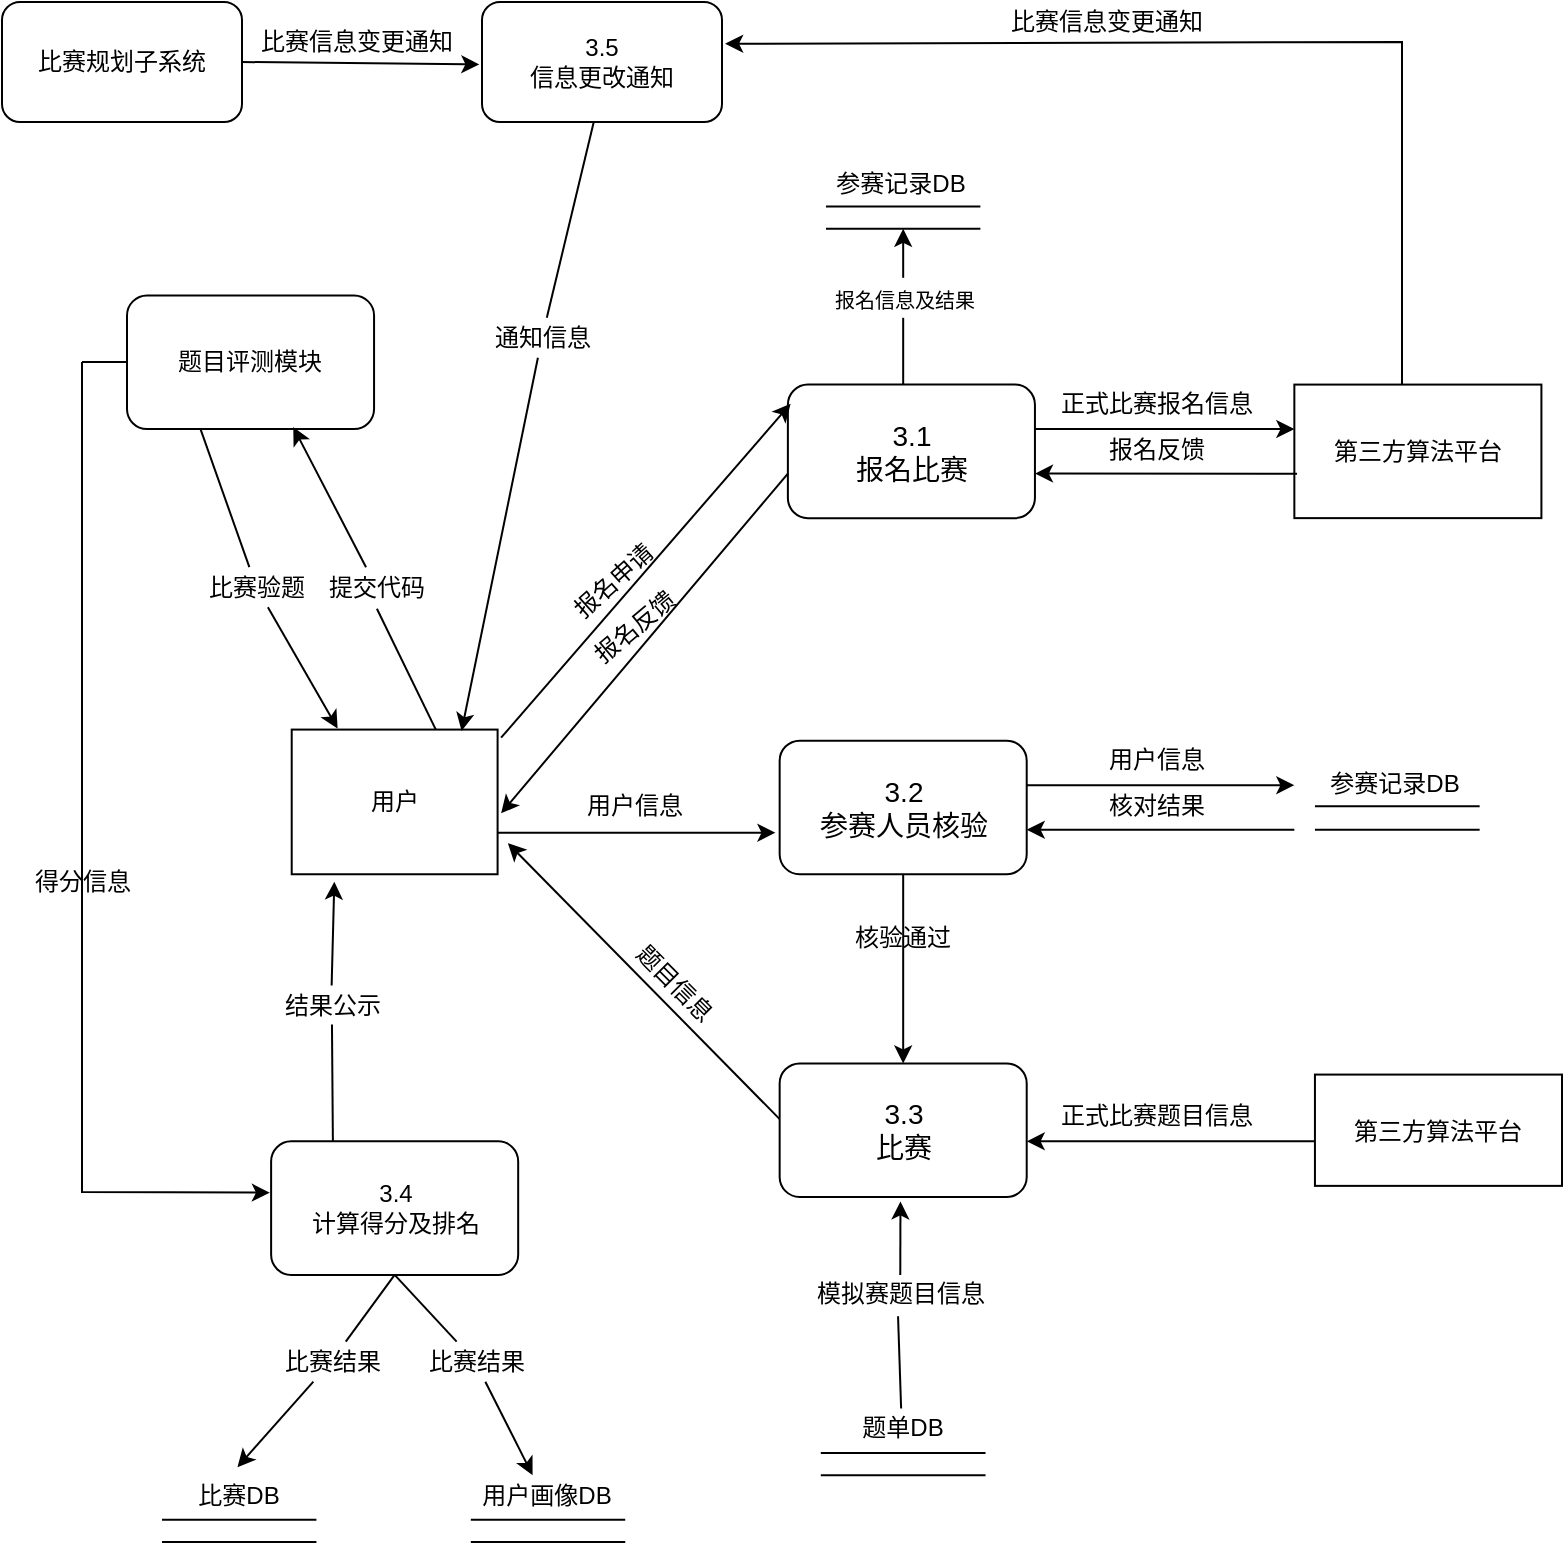 <mxfile version="17.2.2" type="github">
  <diagram id="MtAmN1gWN1stzAJyf5pG" name="第 1 页">
    <mxGraphModel dx="1303" dy="713" grid="1" gridSize="10" guides="1" tooltips="1" connect="0" arrows="1" fold="1" page="1" pageScale="1" pageWidth="827" pageHeight="1169" math="0" shadow="0">
      <root>
        <mxCell id="0" />
        <mxCell id="1" parent="0" />
        <mxCell id="pAkXUdGF3VK3-g7UU75k-1" value="用户" style="rounded=0;whiteSpace=wrap;html=1;" parent="1" vertex="1">
          <mxGeometry x="154.853" y="393.79" width="102.941" height="72.339" as="geometry" />
        </mxCell>
        <mxCell id="sEVKIMjzkpmvg2Q95Bz1-36" value="题目评测模块" style="rounded=1;whiteSpace=wrap;html=1;fontSize=12;" parent="1" vertex="1">
          <mxGeometry x="72.499" y="176.773" width="123.529" height="66.774" as="geometry" />
        </mxCell>
        <mxCell id="HWCjWkDuANTWGm1I4SdF-3" value="" style="endArrow=classic;html=1;rounded=0;entryX=0.673;entryY=0.985;entryDx=0;entryDy=0;entryPerimeter=0;startArrow=none;" parent="1" source="HWCjWkDuANTWGm1I4SdF-4" target="sEVKIMjzkpmvg2Q95Bz1-36" edge="1">
          <mxGeometry width="50" height="50" relative="1" as="geometry">
            <mxPoint x="226.912" y="393.79" as="sourcePoint" />
            <mxPoint x="278.382" y="338.145" as="targetPoint" />
          </mxGeometry>
        </mxCell>
        <mxCell id="HWCjWkDuANTWGm1I4SdF-4" value="提交代码" style="text;html=1;resizable=0;autosize=1;align=center;verticalAlign=middle;points=[];fillColor=none;strokeColor=none;rounded=0;" parent="1" vertex="1">
          <mxGeometry x="167.209" y="312.583" width="60" height="20" as="geometry" />
        </mxCell>
        <mxCell id="HWCjWkDuANTWGm1I4SdF-7" value="" style="endArrow=none;html=1;rounded=0;entryX=0.504;entryY=1.039;entryDx=0;entryDy=0;entryPerimeter=0;" parent="1" target="HWCjWkDuANTWGm1I4SdF-4" edge="1">
          <mxGeometry width="50" height="50" relative="1" as="geometry">
            <mxPoint x="226.912" y="393.79" as="sourcePoint" />
            <mxPoint x="227.694" y="253.676" as="targetPoint" />
          </mxGeometry>
        </mxCell>
        <mxCell id="HWCjWkDuANTWGm1I4SdF-14" value="3.4&lt;br&gt;计算得分及排名" style="rounded=1;whiteSpace=wrap;html=1;" parent="1" vertex="1">
          <mxGeometry x="144.559" y="599.677" width="123.529" height="66.774" as="geometry" />
        </mxCell>
        <mxCell id="HWCjWkDuANTWGm1I4SdF-16" value="" style="endArrow=classic;html=1;rounded=0;fontSize=12;entryX=0.207;entryY=1.051;entryDx=0;entryDy=0;entryPerimeter=0;startArrow=none;" parent="1" source="HWCjWkDuANTWGm1I4SdF-17" target="pAkXUdGF3VK3-g7UU75k-1" edge="1">
          <mxGeometry width="50" height="50" relative="1" as="geometry">
            <mxPoint x="175.441" y="599.677" as="sourcePoint" />
            <mxPoint x="226.912" y="544.032" as="targetPoint" />
          </mxGeometry>
        </mxCell>
        <mxCell id="HWCjWkDuANTWGm1I4SdF-17" value="结果公示" style="text;html=1;resizable=0;autosize=1;align=center;verticalAlign=middle;points=[];fillColor=none;strokeColor=none;rounded=0;fontSize=12;" parent="1" vertex="1">
          <mxGeometry x="144.559" y="521.774" width="60" height="20" as="geometry" />
        </mxCell>
        <mxCell id="HWCjWkDuANTWGm1I4SdF-18" value="" style="endArrow=none;html=1;rounded=0;fontSize=12;entryX=0.507;entryY=0.972;entryDx=0;entryDy=0;entryPerimeter=0;" parent="1" target="HWCjWkDuANTWGm1I4SdF-17" edge="1">
          <mxGeometry width="50" height="50" relative="1" as="geometry">
            <mxPoint x="175.441" y="599.677" as="sourcePoint" />
            <mxPoint x="176.162" y="469.818" as="targetPoint" />
          </mxGeometry>
        </mxCell>
        <mxCell id="HWCjWkDuANTWGm1I4SdF-20" value="比赛结果" style="text;html=1;resizable=0;autosize=1;align=center;verticalAlign=middle;points=[];fillColor=none;strokeColor=none;rounded=0;fontSize=12;" parent="1" vertex="1">
          <mxGeometry x="144.559" y="699.839" width="60" height="20" as="geometry" />
        </mxCell>
        <mxCell id="HWCjWkDuANTWGm1I4SdF-21" value="" style="endArrow=none;html=1;rounded=0;fontSize=12;" parent="1" target="HWCjWkDuANTWGm1I4SdF-20" edge="1">
          <mxGeometry width="50" height="50" relative="1" as="geometry">
            <mxPoint x="206.324" y="666.452" as="sourcePoint" />
            <mxPoint x="206.324" y="744.355" as="targetPoint" />
          </mxGeometry>
        </mxCell>
        <mxCell id="HWCjWkDuANTWGm1I4SdF-25" value="" style="group" parent="1" vertex="1" connectable="0">
          <mxGeometry x="90" y="766.613" width="77.206" height="33.387" as="geometry" />
        </mxCell>
        <mxCell id="HWCjWkDuANTWGm1I4SdF-22" value="" style="endArrow=none;html=1;rounded=0;fontSize=12;" parent="HWCjWkDuANTWGm1I4SdF-25" edge="1">
          <mxGeometry width="50" height="50" relative="1" as="geometry">
            <mxPoint y="22.258" as="sourcePoint" />
            <mxPoint x="77.206" y="22.258" as="targetPoint" />
          </mxGeometry>
        </mxCell>
        <mxCell id="HWCjWkDuANTWGm1I4SdF-23" value="" style="endArrow=none;html=1;rounded=0;fontSize=12;" parent="HWCjWkDuANTWGm1I4SdF-25" edge="1">
          <mxGeometry width="50" height="50" relative="1" as="geometry">
            <mxPoint y="33.387" as="sourcePoint" />
            <mxPoint x="77.206" y="33.387" as="targetPoint" />
          </mxGeometry>
        </mxCell>
        <mxCell id="HWCjWkDuANTWGm1I4SdF-24" value="比赛DB" style="text;html=1;resizable=0;autosize=1;align=center;verticalAlign=middle;points=[];fillColor=none;strokeColor=none;rounded=0;fontSize=12;" parent="HWCjWkDuANTWGm1I4SdF-25" vertex="1">
          <mxGeometry x="7.721" width="60" height="20" as="geometry" />
        </mxCell>
        <mxCell id="HWCjWkDuANTWGm1I4SdF-19" value="" style="endArrow=classic;html=1;rounded=0;fontSize=12;startArrow=none;entryX=0.5;entryY=-0.2;entryDx=0;entryDy=0;entryPerimeter=0;" parent="1" source="HWCjWkDuANTWGm1I4SdF-20" target="HWCjWkDuANTWGm1I4SdF-24" edge="1">
          <mxGeometry width="50" height="50" relative="1" as="geometry">
            <mxPoint x="206.324" y="666.452" as="sourcePoint" />
            <mxPoint x="206.324" y="744.355" as="targetPoint" />
          </mxGeometry>
        </mxCell>
        <mxCell id="AiCGU1jMbmE6dtAfAe_y-2" value="" style="endArrow=classic;html=1;rounded=0;startArrow=none;" parent="1" source="AiCGU1jMbmE6dtAfAe_y-8" edge="1">
          <mxGeometry width="50" height="50" relative="1" as="geometry">
            <mxPoint x="206.324" y="666.452" as="sourcePoint" />
            <mxPoint x="275.294" y="766.613" as="targetPoint" />
          </mxGeometry>
        </mxCell>
        <mxCell id="AiCGU1jMbmE6dtAfAe_y-7" value="" style="group" parent="1" vertex="1" connectable="0">
          <mxGeometry x="241.838" y="766.613" width="82.353" height="33.387" as="geometry" />
        </mxCell>
        <mxCell id="AiCGU1jMbmE6dtAfAe_y-4" value="" style="endArrow=none;html=1;rounded=0;fontSize=12;" parent="AiCGU1jMbmE6dtAfAe_y-7" edge="1">
          <mxGeometry width="50" height="50" relative="1" as="geometry">
            <mxPoint x="2.574" y="22.258" as="sourcePoint" />
            <mxPoint x="79.779" y="22.258" as="targetPoint" />
          </mxGeometry>
        </mxCell>
        <mxCell id="AiCGU1jMbmE6dtAfAe_y-5" value="" style="endArrow=none;html=1;rounded=0;fontSize=12;" parent="AiCGU1jMbmE6dtAfAe_y-7" edge="1">
          <mxGeometry width="50" height="50" relative="1" as="geometry">
            <mxPoint x="2.574" y="33.387" as="sourcePoint" />
            <mxPoint x="79.779" y="33.387" as="targetPoint" />
          </mxGeometry>
        </mxCell>
        <mxCell id="AiCGU1jMbmE6dtAfAe_y-6" value="用户画像DB" style="text;html=1;resizable=0;autosize=1;align=center;verticalAlign=middle;points=[];fillColor=none;strokeColor=none;rounded=0;fontSize=12;" parent="AiCGU1jMbmE6dtAfAe_y-7" vertex="1">
          <mxGeometry width="80" height="20" as="geometry" />
        </mxCell>
        <mxCell id="AiCGU1jMbmE6dtAfAe_y-8" value="比赛结果" style="text;html=1;resizable=0;autosize=1;align=center;verticalAlign=middle;points=[];fillColor=none;strokeColor=none;rounded=0;fontSize=12;" parent="1" vertex="1">
          <mxGeometry x="216.618" y="699.839" width="60" height="20" as="geometry" />
        </mxCell>
        <mxCell id="AiCGU1jMbmE6dtAfAe_y-9" value="" style="endArrow=none;html=1;rounded=0;" parent="1" target="AiCGU1jMbmE6dtAfAe_y-8" edge="1">
          <mxGeometry width="50" height="50" relative="1" as="geometry">
            <mxPoint x="206.324" y="666.452" as="sourcePoint" />
            <mxPoint x="275.294" y="766.613" as="targetPoint" />
          </mxGeometry>
        </mxCell>
        <mxCell id="sEVKIMjzkpmvg2Q95Bz1-1" value="" style="endArrow=classic;html=1;rounded=0;entryX=-0.017;entryY=0.689;entryDx=0;entryDy=0;entryPerimeter=0;exitX=0.997;exitY=0.713;exitDx=0;exitDy=0;exitPerimeter=0;" parent="1" source="pAkXUdGF3VK3-g7UU75k-1" target="sEVKIMjzkpmvg2Q95Bz1-2" edge="1">
          <mxGeometry width="50" height="50" relative="1" as="geometry">
            <mxPoint x="265" y="566.29" as="sourcePoint" />
            <mxPoint x="388.529" y="432.742" as="targetPoint" />
          </mxGeometry>
        </mxCell>
        <mxCell id="sEVKIMjzkpmvg2Q95Bz1-3" value="用户信息" style="text;html=1;resizable=0;autosize=1;align=center;verticalAlign=middle;points=[];fillColor=none;strokeColor=none;rounded=0;rotation=0;" parent="1" vertex="1">
          <mxGeometry x="295.882" y="421.613" width="60" height="20" as="geometry" />
        </mxCell>
        <mxCell id="sEVKIMjzkpmvg2Q95Bz1-8" value="" style="endArrow=classic;html=1;rounded=0;fontSize=14;entryX=1.05;entryY=0.785;entryDx=0;entryDy=0;entryPerimeter=0;" parent="1" target="pAkXUdGF3VK3-g7UU75k-1" edge="1">
          <mxGeometry width="50" height="50" relative="1" as="geometry">
            <mxPoint x="398.824" y="588.548" as="sourcePoint" />
            <mxPoint x="265" y="577.419" as="targetPoint" />
          </mxGeometry>
        </mxCell>
        <mxCell id="sEVKIMjzkpmvg2Q95Bz1-9" value="3.3&lt;br&gt;比赛" style="rounded=1;whiteSpace=wrap;html=1;fontSize=14;" parent="1" vertex="1">
          <mxGeometry x="398.824" y="560.726" width="123.529" height="66.774" as="geometry" />
        </mxCell>
        <mxCell id="sEVKIMjzkpmvg2Q95Bz1-12" value="" style="endArrow=classic;html=1;rounded=0;fontSize=14;" parent="1" edge="1">
          <mxGeometry width="50" height="50" relative="1" as="geometry">
            <mxPoint x="666.471" y="599.677" as="sourcePoint" />
            <mxPoint x="522.353" y="599.677" as="targetPoint" />
          </mxGeometry>
        </mxCell>
        <mxCell id="sEVKIMjzkpmvg2Q95Bz1-13" value="&lt;font style=&quot;font-size: 12px&quot;&gt;第三方算法平台&lt;/font&gt;" style="rounded=0;whiteSpace=wrap;html=1;fontSize=14;" parent="1" vertex="1">
          <mxGeometry x="666.471" y="566.29" width="123.529" height="55.645" as="geometry" />
        </mxCell>
        <mxCell id="sEVKIMjzkpmvg2Q95Bz1-14" value="" style="endArrow=classic;html=1;rounded=0;fontSize=14;entryX=0.489;entryY=1.033;entryDx=0;entryDy=0;entryPerimeter=0;startArrow=none;" parent="1" source="sEVKIMjzkpmvg2Q95Bz1-23" target="sEVKIMjzkpmvg2Q95Bz1-9" edge="1">
          <mxGeometry width="50" height="50" relative="1" as="geometry">
            <mxPoint x="459.559" y="722.097" as="sourcePoint" />
            <mxPoint x="481.176" y="621.935" as="targetPoint" />
          </mxGeometry>
        </mxCell>
        <mxCell id="sEVKIMjzkpmvg2Q95Bz1-17" value="" style="endArrow=none;html=1;rounded=0;fontSize=14;" parent="1" edge="1">
          <mxGeometry width="50" height="50" relative="1" as="geometry">
            <mxPoint x="666.471" y="443.871" as="sourcePoint" />
            <mxPoint x="748.824" y="443.871" as="targetPoint" />
          </mxGeometry>
        </mxCell>
        <mxCell id="sEVKIMjzkpmvg2Q95Bz1-18" value="" style="endArrow=none;html=1;rounded=0;fontSize=14;" parent="1" edge="1">
          <mxGeometry width="50" height="50" relative="1" as="geometry">
            <mxPoint x="666.471" y="432.185" as="sourcePoint" />
            <mxPoint x="748.824" y="432.185" as="targetPoint" />
          </mxGeometry>
        </mxCell>
        <mxCell id="sEVKIMjzkpmvg2Q95Bz1-19" value="" style="endArrow=none;html=1;rounded=0;fontSize=14;" parent="1" edge="1">
          <mxGeometry width="50" height="50" relative="1" as="geometry">
            <mxPoint x="419.412" y="755.484" as="sourcePoint" />
            <mxPoint x="501.765" y="755.484" as="targetPoint" />
          </mxGeometry>
        </mxCell>
        <mxCell id="sEVKIMjzkpmvg2Q95Bz1-20" value="" style="endArrow=none;html=1;rounded=0;fontSize=14;" parent="1" edge="1">
          <mxGeometry width="50" height="50" relative="1" as="geometry">
            <mxPoint x="419.412" y="766.613" as="sourcePoint" />
            <mxPoint x="501.765" y="766.613" as="targetPoint" />
          </mxGeometry>
        </mxCell>
        <mxCell id="sEVKIMjzkpmvg2Q95Bz1-21" value="&lt;font style=&quot;font-size: 12px&quot;&gt;参赛记录DB&lt;/font&gt;" style="text;html=1;resizable=0;autosize=1;align=center;verticalAlign=middle;points=[];fillColor=none;strokeColor=none;rounded=0;fontSize=14;" parent="1" vertex="1">
          <mxGeometry x="666.471" y="410.484" width="80" height="20" as="geometry" />
        </mxCell>
        <mxCell id="sEVKIMjzkpmvg2Q95Bz1-22" value="题单DB" style="text;html=1;resizable=0;autosize=1;align=center;verticalAlign=middle;points=[];fillColor=none;strokeColor=none;rounded=0;fontSize=12;" parent="1" vertex="1">
          <mxGeometry x="429.706" y="733.226" width="60" height="20" as="geometry" />
        </mxCell>
        <mxCell id="sEVKIMjzkpmvg2Q95Bz1-23" value="模拟赛题目信息" style="text;html=1;resizable=0;autosize=1;align=center;verticalAlign=middle;points=[];fillColor=none;strokeColor=none;rounded=0;fontSize=12;" parent="1" vertex="1">
          <mxGeometry x="409.118" y="666.452" width="100" height="20" as="geometry" />
        </mxCell>
        <mxCell id="sEVKIMjzkpmvg2Q95Bz1-24" value="" style="endArrow=none;html=1;rounded=0;fontSize=14;entryX=0.489;entryY=1.033;entryDx=0;entryDy=0;entryPerimeter=0;" parent="1" target="sEVKIMjzkpmvg2Q95Bz1-23" edge="1">
          <mxGeometry width="50" height="50" relative="1" as="geometry">
            <mxPoint x="459.559" y="733.226" as="sourcePoint" />
            <mxPoint x="459.229" y="624.139" as="targetPoint" />
          </mxGeometry>
        </mxCell>
        <mxCell id="sEVKIMjzkpmvg2Q95Bz1-26" value="核验通过" style="text;html=1;resizable=0;autosize=1;align=center;verticalAlign=middle;points=[];fillColor=none;strokeColor=none;rounded=0;fontSize=12;" parent="1" vertex="1">
          <mxGeometry x="429.706" y="488.387" width="60" height="20" as="geometry" />
        </mxCell>
        <mxCell id="sEVKIMjzkpmvg2Q95Bz1-2" value="3.2&lt;br style=&quot;font-size: 14px&quot;&gt;参赛人员核验" style="rounded=1;whiteSpace=wrap;html=1;fontSize=14;" parent="1" vertex="1">
          <mxGeometry x="398.824" y="399.355" width="123.529" height="66.774" as="geometry" />
        </mxCell>
        <mxCell id="sEVKIMjzkpmvg2Q95Bz1-4" value="" style="endArrow=classic;html=1;rounded=0;fontSize=14;" parent="1" edge="1">
          <mxGeometry width="50" height="50" relative="1" as="geometry">
            <mxPoint x="522.353" y="421.613" as="sourcePoint" />
            <mxPoint x="656.176" y="421.613" as="targetPoint" />
          </mxGeometry>
        </mxCell>
        <mxCell id="sEVKIMjzkpmvg2Q95Bz1-5" value="" style="endArrow=classic;html=1;rounded=0;fontSize=14;" parent="1" edge="1">
          <mxGeometry width="50" height="50" relative="1" as="geometry">
            <mxPoint x="656.176" y="443.871" as="sourcePoint" />
            <mxPoint x="522.353" y="443.871" as="targetPoint" />
          </mxGeometry>
        </mxCell>
        <mxCell id="sEVKIMjzkpmvg2Q95Bz1-16" value="" style="endArrow=classic;html=1;rounded=0;fontSize=14;" parent="1" target="sEVKIMjzkpmvg2Q95Bz1-9" edge="1">
          <mxGeometry width="50" height="50" relative="1" as="geometry">
            <mxPoint x="460.588" y="466.129" as="sourcePoint" />
            <mxPoint x="512.059" y="410.484" as="targetPoint" />
          </mxGeometry>
        </mxCell>
        <mxCell id="sEVKIMjzkpmvg2Q95Bz1-27" value="用户信息" style="text;html=1;resizable=0;autosize=1;align=center;verticalAlign=middle;points=[];fillColor=none;strokeColor=none;rounded=0;fontSize=12;" parent="1" vertex="1">
          <mxGeometry x="557.353" y="399.355" width="60" height="20" as="geometry" />
        </mxCell>
        <mxCell id="sEVKIMjzkpmvg2Q95Bz1-28" value="核对结果" style="text;html=1;resizable=0;autosize=1;align=center;verticalAlign=middle;points=[];fillColor=none;strokeColor=none;rounded=0;fontSize=12;" parent="1" vertex="1">
          <mxGeometry x="557.353" y="421.613" width="60" height="20" as="geometry" />
        </mxCell>
        <mxCell id="sEVKIMjzkpmvg2Q95Bz1-29" value="正式比赛题目信息" style="text;html=1;resizable=0;autosize=1;align=center;verticalAlign=middle;points=[];fillColor=none;strokeColor=none;rounded=0;fontSize=12;" parent="1" vertex="1">
          <mxGeometry x="531.618" y="577.419" width="110" height="20" as="geometry" />
        </mxCell>
        <mxCell id="sEVKIMjzkpmvg2Q95Bz1-40" value="题目信息" style="text;html=1;resizable=0;autosize=1;align=center;verticalAlign=middle;points=[];fillColor=none;strokeColor=none;rounded=0;fontSize=12;rotation=45;" parent="1" vertex="1">
          <mxGeometry x="316.471" y="510.645" width="60" height="20" as="geometry" />
        </mxCell>
        <mxCell id="r88FNmfs6cmf427RSIW_-2" value="&lt;font style=&quot;font-size: 14px&quot;&gt;3.1&lt;br&gt;报名比赛&lt;/font&gt;" style="rounded=1;whiteSpace=wrap;html=1;" parent="1" vertex="1">
          <mxGeometry x="402.941" y="221.29" width="123.529" height="66.774" as="geometry" />
        </mxCell>
        <mxCell id="r88FNmfs6cmf427RSIW_-3" value="" style="endArrow=classic;html=1;rounded=0;fontSize=14;entryX=0.011;entryY=0.144;entryDx=0;entryDy=0;entryPerimeter=0;exitX=1.017;exitY=0.056;exitDx=0;exitDy=0;exitPerimeter=0;" parent="1" source="pAkXUdGF3VK3-g7UU75k-1" target="r88FNmfs6cmf427RSIW_-2" edge="1">
          <mxGeometry width="50" height="50" relative="1" as="geometry">
            <mxPoint x="257.279" y="421.613" as="sourcePoint" />
            <mxPoint x="308.75" y="365.968" as="targetPoint" />
          </mxGeometry>
        </mxCell>
        <mxCell id="r88FNmfs6cmf427RSIW_-4" value="报名申请" style="text;html=1;resizable=0;autosize=1;align=center;verticalAlign=middle;points=[];fillColor=none;strokeColor=none;rounded=0;rotation=-42;" parent="1" vertex="1">
          <mxGeometry x="285.588" y="310.323" width="60" height="20" as="geometry" />
        </mxCell>
        <mxCell id="r88FNmfs6cmf427RSIW_-6" value="" style="endArrow=classic;html=1;rounded=0;fontSize=14;startArrow=none;" parent="1" source="r88FNmfs6cmf427RSIW_-9" edge="1">
          <mxGeometry width="50" height="50" relative="1" as="geometry">
            <mxPoint x="460.588" y="221.29" as="sourcePoint" />
            <mxPoint x="460.588" y="143.387" as="targetPoint" />
          </mxGeometry>
        </mxCell>
        <mxCell id="r88FNmfs6cmf427RSIW_-7" value="" style="endArrow=none;html=1;rounded=0;fontSize=14;" parent="1" edge="1">
          <mxGeometry width="50" height="50" relative="1" as="geometry">
            <mxPoint x="421.985" y="143.387" as="sourcePoint" />
            <mxPoint x="499.191" y="143.387" as="targetPoint" />
          </mxGeometry>
        </mxCell>
        <mxCell id="r88FNmfs6cmf427RSIW_-8" value="" style="endArrow=none;html=1;rounded=0;fontSize=14;" parent="1" edge="1">
          <mxGeometry width="50" height="50" relative="1" as="geometry">
            <mxPoint x="421.985" y="132.258" as="sourcePoint" />
            <mxPoint x="499.191" y="132.258" as="targetPoint" />
          </mxGeometry>
        </mxCell>
        <mxCell id="r88FNmfs6cmf427RSIW_-9" value="&lt;font size=&quot;1&quot;&gt;报名信息及结果&lt;/font&gt;" style="text;html=1;resizable=0;autosize=1;align=center;verticalAlign=middle;points=[];fillColor=none;strokeColor=none;rounded=0;fontSize=14;" parent="1" vertex="1">
          <mxGeometry x="410.588" y="167.904" width="100" height="20" as="geometry" />
        </mxCell>
        <mxCell id="r88FNmfs6cmf427RSIW_-10" value="" style="endArrow=none;html=1;rounded=0;fontSize=14;" parent="1" target="r88FNmfs6cmf427RSIW_-9" edge="1">
          <mxGeometry width="50" height="50" relative="1" as="geometry">
            <mxPoint x="460.588" y="221.29" as="sourcePoint" />
            <mxPoint x="460.588" y="143.387" as="targetPoint" />
          </mxGeometry>
        </mxCell>
        <mxCell id="r88FNmfs6cmf427RSIW_-11" value="&lt;font style=&quot;font-size: 12px&quot;&gt;参赛记录DB&lt;/font&gt;" style="text;html=1;resizable=0;autosize=1;align=center;verticalAlign=middle;points=[];fillColor=none;strokeColor=none;rounded=0;fontSize=13;" parent="1" vertex="1">
          <mxGeometry x="419.412" y="110" width="80" height="20" as="geometry" />
        </mxCell>
        <mxCell id="r88FNmfs6cmf427RSIW_-12" value="" style="endArrow=classic;html=1;rounded=0;fontSize=12;" parent="1" edge="1">
          <mxGeometry width="50" height="50" relative="1" as="geometry">
            <mxPoint x="526.471" y="243.548" as="sourcePoint" />
            <mxPoint x="656.176" y="243.548" as="targetPoint" />
          </mxGeometry>
        </mxCell>
        <mxCell id="r88FNmfs6cmf427RSIW_-13" value="正式比赛报名信息" style="text;html=1;resizable=0;autosize=1;align=center;verticalAlign=middle;points=[];fillColor=none;strokeColor=none;rounded=0;fontSize=12;" parent="1" vertex="1">
          <mxGeometry x="531.618" y="221.29" width="110" height="20" as="geometry" />
        </mxCell>
        <mxCell id="r88FNmfs6cmf427RSIW_-14" value="第三方算法平台" style="rounded=0;whiteSpace=wrap;html=1;fontSize=12;" parent="1" vertex="1">
          <mxGeometry x="656.176" y="221.29" width="123.529" height="66.774" as="geometry" />
        </mxCell>
        <mxCell id="r88FNmfs6cmf427RSIW_-15" value="" style="endArrow=classic;html=1;rounded=0;fontSize=12;exitX=0.011;exitY=0.667;exitDx=0;exitDy=0;exitPerimeter=0;" parent="1" source="r88FNmfs6cmf427RSIW_-14" edge="1">
          <mxGeometry width="50" height="50" relative="1" as="geometry">
            <mxPoint x="475.0" y="321.452" as="sourcePoint" />
            <mxPoint x="526.471" y="265.806" as="targetPoint" />
          </mxGeometry>
        </mxCell>
        <mxCell id="r88FNmfs6cmf427RSIW_-16" value="报名反馈" style="text;html=1;resizable=0;autosize=1;align=center;verticalAlign=middle;points=[];fillColor=none;strokeColor=none;rounded=0;fontSize=12;" parent="1" vertex="1">
          <mxGeometry x="557.353" y="243.548" width="60" height="20" as="geometry" />
        </mxCell>
        <mxCell id="r88FNmfs6cmf427RSIW_-18" value="" style="endArrow=classic;html=1;rounded=0;fontSize=12;entryX=1.017;entryY=0.579;entryDx=0;entryDy=0;entryPerimeter=0;" parent="1" target="pAkXUdGF3VK3-g7UU75k-1" edge="1">
          <mxGeometry width="50" height="50" relative="1" as="geometry">
            <mxPoint x="402.941" y="265.806" as="sourcePoint" />
            <mxPoint x="254.706" y="410.484" as="targetPoint" />
          </mxGeometry>
        </mxCell>
        <mxCell id="r88FNmfs6cmf427RSIW_-20" value="报名反馈" style="text;html=1;resizable=0;autosize=1;align=center;verticalAlign=middle;points=[];fillColor=none;strokeColor=none;rounded=0;fontSize=12;rotation=-40;" parent="1" vertex="1">
          <mxGeometry x="295.882" y="332.581" width="60" height="20" as="geometry" />
        </mxCell>
        <mxCell id="zaRZSiSZTLFPpiUlv7-_-4" value="" style="endArrow=classic;html=1;rounded=0;entryX=0.223;entryY=-0.007;entryDx=0;entryDy=0;entryPerimeter=0;startArrow=none;" parent="1" source="HWCjWkDuANTWGm1I4SdF-9" target="pAkXUdGF3VK3-g7UU75k-1" edge="1">
          <mxGeometry width="50" height="50" relative="1" as="geometry">
            <mxPoint x="109.26" y="243.55" as="sourcePoint" />
            <mxPoint x="159.26" y="193.55" as="targetPoint" />
          </mxGeometry>
        </mxCell>
        <mxCell id="HWCjWkDuANTWGm1I4SdF-9" value="比赛验题" style="text;html=1;resizable=0;autosize=1;align=center;verticalAlign=middle;points=[];fillColor=none;strokeColor=none;rounded=0;" parent="1" vertex="1">
          <mxGeometry x="107.209" y="312.583" width="60" height="20" as="geometry" />
        </mxCell>
        <mxCell id="zaRZSiSZTLFPpiUlv7-_-5" value="" style="endArrow=none;html=1;rounded=0;" parent="1" target="HWCjWkDuANTWGm1I4SdF-9" edge="1">
          <mxGeometry width="50" height="50" relative="1" as="geometry">
            <mxPoint x="109.26" y="243.55" as="sourcePoint" />
            <mxPoint x="177.809" y="393.284" as="targetPoint" />
          </mxGeometry>
        </mxCell>
        <mxCell id="zaRZSiSZTLFPpiUlv7-_-8" value="3.5&lt;br&gt;信息更改通知" style="rounded=1;whiteSpace=wrap;html=1;" parent="1" vertex="1">
          <mxGeometry x="250.0" y="30" width="120" height="60" as="geometry" />
        </mxCell>
        <mxCell id="zaRZSiSZTLFPpiUlv7-_-9" value="" style="endArrow=classic;html=1;rounded=0;entryX=1.013;entryY=0.348;entryDx=0;entryDy=0;entryPerimeter=0;" parent="1" target="zaRZSiSZTLFPpiUlv7-_-8" edge="1">
          <mxGeometry width="50" height="50" relative="1" as="geometry">
            <mxPoint x="710" y="221.29" as="sourcePoint" />
            <mxPoint x="760" y="171.29" as="targetPoint" />
            <Array as="points">
              <mxPoint x="710" y="50" />
            </Array>
          </mxGeometry>
        </mxCell>
        <mxCell id="zaRZSiSZTLFPpiUlv7-_-10" value="比赛规划子系统" style="rounded=1;whiteSpace=wrap;html=1;" parent="1" vertex="1">
          <mxGeometry x="10" y="30" width="120" height="60" as="geometry" />
        </mxCell>
        <mxCell id="zaRZSiSZTLFPpiUlv7-_-11" value="" style="endArrow=classic;html=1;rounded=0;entryX=-0.011;entryY=0.52;entryDx=0;entryDy=0;entryPerimeter=0;" parent="1" target="zaRZSiSZTLFPpiUlv7-_-8" edge="1">
          <mxGeometry width="50" height="50" relative="1" as="geometry">
            <mxPoint x="130" y="60" as="sourcePoint" />
            <mxPoint x="180" y="10" as="targetPoint" />
          </mxGeometry>
        </mxCell>
        <mxCell id="zaRZSiSZTLFPpiUlv7-_-12" value="比赛信息变更通知" style="text;html=1;resizable=0;autosize=1;align=center;verticalAlign=middle;points=[];fillColor=none;strokeColor=none;rounded=0;" parent="1" vertex="1">
          <mxGeometry x="131.84" y="40" width="110" height="20" as="geometry" />
        </mxCell>
        <mxCell id="zaRZSiSZTLFPpiUlv7-_-13" value="比赛信息变更通知" style="text;html=1;resizable=0;autosize=1;align=center;verticalAlign=middle;points=[];fillColor=none;strokeColor=none;rounded=0;" parent="1" vertex="1">
          <mxGeometry x="507.35" y="30" width="110" height="20" as="geometry" />
        </mxCell>
        <mxCell id="zaRZSiSZTLFPpiUlv7-_-14" value="" style="endArrow=classic;html=1;rounded=0;entryX=0.825;entryY=0.01;entryDx=0;entryDy=0;entryPerimeter=0;startArrow=none;" parent="1" source="zaRZSiSZTLFPpiUlv7-_-15" target="pAkXUdGF3VK3-g7UU75k-1" edge="1">
          <mxGeometry width="50" height="50" relative="1" as="geometry">
            <mxPoint x="305.88" y="90" as="sourcePoint" />
            <mxPoint x="355.88" y="40" as="targetPoint" />
          </mxGeometry>
        </mxCell>
        <mxCell id="zaRZSiSZTLFPpiUlv7-_-15" value="通知信息" style="text;html=1;resizable=0;autosize=1;align=center;verticalAlign=middle;points=[];fillColor=none;strokeColor=none;rounded=0;" parent="1" vertex="1">
          <mxGeometry x="250" y="187.9" width="60" height="20" as="geometry" />
        </mxCell>
        <mxCell id="zaRZSiSZTLFPpiUlv7-_-16" value="" style="endArrow=none;html=1;rounded=0;" parent="1" target="zaRZSiSZTLFPpiUlv7-_-15" edge="1">
          <mxGeometry width="50" height="50" relative="1" as="geometry">
            <mxPoint x="305.88" y="90.0" as="sourcePoint" />
            <mxPoint x="239.779" y="394.514" as="targetPoint" />
          </mxGeometry>
        </mxCell>
        <mxCell id="iYlrqyiiRYKP5YImKjvA-2" value="" style="endArrow=classic;html=1;rounded=0;entryX=-0.005;entryY=0.384;entryDx=0;entryDy=0;entryPerimeter=0;startArrow=none;" edge="1" parent="1" source="HWCjWkDuANTWGm1I4SdF-12" target="HWCjWkDuANTWGm1I4SdF-14">
          <mxGeometry width="50" height="50" relative="1" as="geometry">
            <mxPoint x="70" y="210" as="sourcePoint" />
            <mxPoint x="144.56" y="193.55" as="targetPoint" />
            <Array as="points">
              <mxPoint x="50" y="210" />
              <mxPoint x="50" y="625" />
            </Array>
          </mxGeometry>
        </mxCell>
        <mxCell id="HWCjWkDuANTWGm1I4SdF-12" value="得分信息" style="text;html=1;resizable=0;autosize=1;align=center;verticalAlign=middle;points=[];fillColor=none;strokeColor=none;rounded=0;" parent="1" vertex="1">
          <mxGeometry x="19.999" y="460.004" width="60" height="20" as="geometry" />
        </mxCell>
        <mxCell id="iYlrqyiiRYKP5YImKjvA-3" value="" style="endArrow=none;html=1;rounded=0;" edge="1" parent="1" source="sEVKIMjzkpmvg2Q95Bz1-36">
          <mxGeometry width="50" height="50" relative="1" as="geometry">
            <mxPoint x="72.499" y="210.043" as="sourcePoint" />
            <mxPoint x="50" y="210" as="targetPoint" />
            <Array as="points" />
          </mxGeometry>
        </mxCell>
      </root>
    </mxGraphModel>
  </diagram>
</mxfile>
